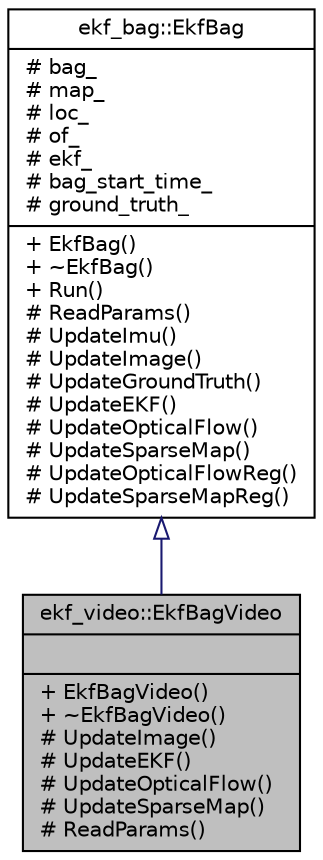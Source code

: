 digraph "ekf_video::EkfBagVideo"
{
 // LATEX_PDF_SIZE
  edge [fontname="Helvetica",fontsize="10",labelfontname="Helvetica",labelfontsize="10"];
  node [fontname="Helvetica",fontsize="10",shape=record];
  Node1 [label="{ekf_video::EkfBagVideo\n||+ EkfBagVideo()\l+ ~EkfBagVideo()\l# UpdateImage()\l# UpdateEKF()\l# UpdateOpticalFlow()\l# UpdateSparseMap()\l# ReadParams()\l}",height=0.2,width=0.4,color="black", fillcolor="grey75", style="filled", fontcolor="black",tooltip=" "];
  Node2 -> Node1 [dir="back",color="midnightblue",fontsize="10",style="solid",arrowtail="onormal",fontname="Helvetica"];
  Node2 [label="{ekf_bag::EkfBag\n|# bag_\l# map_\l# loc_\l# of_\l# ekf_\l# bag_start_time_\l# ground_truth_\l|+ EkfBag()\l+ ~EkfBag()\l+ Run()\l# ReadParams()\l# UpdateImu()\l# UpdateImage()\l# UpdateGroundTruth()\l# UpdateEKF()\l# UpdateOpticalFlow()\l# UpdateSparseMap()\l# UpdateOpticalFlowReg()\l# UpdateSparseMapReg()\l}",height=0.2,width=0.4,color="black", fillcolor="white", style="filled",URL="$classekf__bag_1_1EkfBag.html",tooltip=" "];
}

